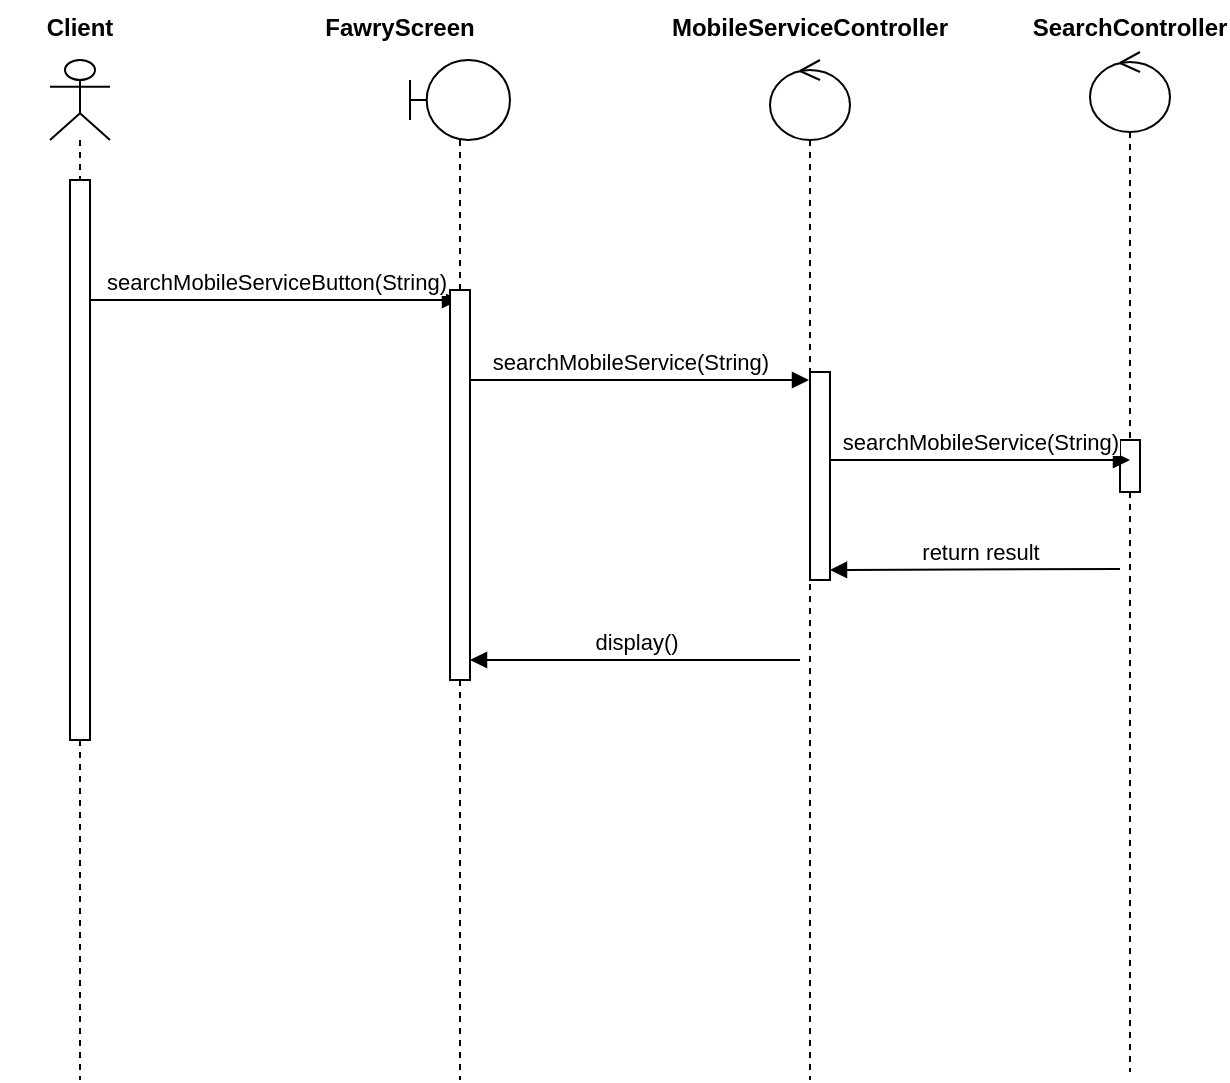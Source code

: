 <mxfile version="20.2.3" type="device"><diagram id="kgpKYQtTHZ0yAKxKKP6v" name="Page-1"><mxGraphModel dx="1038" dy="649" grid="1" gridSize="10" guides="1" tooltips="1" connect="1" arrows="1" fold="1" page="1" pageScale="1" pageWidth="850" pageHeight="1100" math="0" shadow="0"><root><mxCell id="0"/><mxCell id="1" parent="0"/><object label="" id="XW2cbvjPMWxW-iFMFWoA-5"><mxCell style="shape=umlLifeline;participant=umlActor;perimeter=lifelinePerimeter;whiteSpace=wrap;html=1;container=1;collapsible=0;recursiveResize=0;verticalAlign=top;spacingTop=36;outlineConnect=0;" parent="1" vertex="1"><mxGeometry x="40" y="40" width="30" height="510" as="geometry"/></mxCell></object><mxCell id="XW2cbvjPMWxW-iFMFWoA-17" value="searchMobileServiceButton(String)" style="html=1;verticalAlign=bottom;endArrow=block;rounded=0;" parent="XW2cbvjPMWxW-iFMFWoA-5" target="XW2cbvjPMWxW-iFMFWoA-8" edge="1"><mxGeometry width="80" relative="1" as="geometry"><mxPoint x="20" y="120" as="sourcePoint"/><mxPoint x="100" y="120" as="targetPoint"/></mxGeometry></mxCell><mxCell id="XW2cbvjPMWxW-iFMFWoA-24" value="" style="html=1;points=[];perimeter=orthogonalPerimeter;" parent="XW2cbvjPMWxW-iFMFWoA-5" vertex="1"><mxGeometry x="10" y="60" width="10" height="280" as="geometry"/></mxCell><mxCell id="XW2cbvjPMWxW-iFMFWoA-7" value="Client" style="text;align=center;fontStyle=1;verticalAlign=middle;spacingLeft=3;spacingRight=3;strokeColor=none;rotatable=0;points=[[0,0.5],[1,0.5]];portConstraint=eastwest;" parent="1" vertex="1"><mxGeometry x="15" y="10" width="80" height="26" as="geometry"/></mxCell><mxCell id="XW2cbvjPMWxW-iFMFWoA-8" value="" style="shape=umlLifeline;participant=umlBoundary;perimeter=lifelinePerimeter;whiteSpace=wrap;html=1;container=1;collapsible=0;recursiveResize=0;verticalAlign=top;spacingTop=36;outlineConnect=0;" parent="1" vertex="1"><mxGeometry x="220" y="40" width="50" height="510" as="geometry"/></mxCell><mxCell id="XW2cbvjPMWxW-iFMFWoA-18" value="searchMobileService(String)" style="html=1;verticalAlign=bottom;endArrow=block;rounded=0;" parent="XW2cbvjPMWxW-iFMFWoA-8" target="7_SwUjMxltrhO3Q5nM9n-3" edge="1"><mxGeometry x="0.003" width="80" relative="1" as="geometry"><mxPoint x="20" y="160" as="sourcePoint"/><mxPoint x="189.5" y="160" as="targetPoint"/><mxPoint as="offset"/></mxGeometry></mxCell><mxCell id="XW2cbvjPMWxW-iFMFWoA-25" value="" style="html=1;points=[];perimeter=orthogonalPerimeter;" parent="XW2cbvjPMWxW-iFMFWoA-8" vertex="1"><mxGeometry x="20" y="115" width="10" height="195" as="geometry"/></mxCell><mxCell id="XW2cbvjPMWxW-iFMFWoA-9" value="FawryScreen" style="text;align=center;fontStyle=1;verticalAlign=middle;spacingLeft=3;spacingRight=3;strokeColor=none;rotatable=0;points=[[0,0.5],[1,0.5]];portConstraint=eastwest;" parent="1" vertex="1"><mxGeometry x="175" y="10" width="80" height="26" as="geometry"/></mxCell><mxCell id="XW2cbvjPMWxW-iFMFWoA-11" value="SearchController" style="text;align=center;fontStyle=1;verticalAlign=middle;spacingLeft=3;spacingRight=3;strokeColor=none;rotatable=0;points=[[0,0.5],[1,0.5]];portConstraint=eastwest;" parent="1" vertex="1"><mxGeometry x="540" y="10" width="80" height="26" as="geometry"/></mxCell><mxCell id="7_SwUjMxltrhO3Q5nM9n-3" value="" style="shape=umlLifeline;participant=umlControl;perimeter=lifelinePerimeter;whiteSpace=wrap;html=1;container=1;collapsible=0;recursiveResize=0;verticalAlign=top;spacingTop=36;outlineConnect=0;" vertex="1" parent="1"><mxGeometry x="400" y="40" width="40" height="510" as="geometry"/></mxCell><mxCell id="7_SwUjMxltrhO3Q5nM9n-6" value="" style="html=1;points=[];perimeter=orthogonalPerimeter;" vertex="1" parent="7_SwUjMxltrhO3Q5nM9n-3"><mxGeometry x="20" y="156" width="10" height="104" as="geometry"/></mxCell><mxCell id="7_SwUjMxltrhO3Q5nM9n-4" value="MobileServiceController" style="text;align=center;fontStyle=1;verticalAlign=middle;spacingLeft=3;spacingRight=3;strokeColor=none;rotatable=0;points=[[0,0.5],[1,0.5]];portConstraint=eastwest;" vertex="1" parent="1"><mxGeometry x="380" y="10" width="80" height="26" as="geometry"/></mxCell><mxCell id="7_SwUjMxltrhO3Q5nM9n-5" value="" style="shape=umlLifeline;participant=umlControl;perimeter=lifelinePerimeter;whiteSpace=wrap;html=1;container=1;collapsible=0;recursiveResize=0;verticalAlign=top;spacingTop=36;outlineConnect=0;" vertex="1" parent="1"><mxGeometry x="560" y="36" width="40" height="510" as="geometry"/></mxCell><mxCell id="7_SwUjMxltrhO3Q5nM9n-11" value="" style="html=1;points=[];perimeter=orthogonalPerimeter;" vertex="1" parent="7_SwUjMxltrhO3Q5nM9n-5"><mxGeometry x="15" y="194" width="10" height="26" as="geometry"/></mxCell><mxCell id="7_SwUjMxltrhO3Q5nM9n-8" value="searchMobileService(String)" style="html=1;verticalAlign=bottom;endArrow=block;rounded=0;exitX=1;exitY=0.423;exitDx=0;exitDy=0;exitPerimeter=0;" edge="1" parent="1" source="7_SwUjMxltrhO3Q5nM9n-6"><mxGeometry x="0.003" width="80" relative="1" as="geometry"><mxPoint x="440" y="240" as="sourcePoint"/><mxPoint x="580" y="240" as="targetPoint"/><mxPoint as="offset"/></mxGeometry></mxCell><mxCell id="7_SwUjMxltrhO3Q5nM9n-9" value="return result" style="html=1;verticalAlign=bottom;endArrow=block;rounded=0;" edge="1" parent="1"><mxGeometry x="-0.032" width="80" relative="1" as="geometry"><mxPoint x="575" y="294.5" as="sourcePoint"/><mxPoint x="430" y="295" as="targetPoint"/><mxPoint as="offset"/></mxGeometry></mxCell><mxCell id="7_SwUjMxltrhO3Q5nM9n-10" value="display()" style="html=1;verticalAlign=bottom;endArrow=block;rounded=0;" edge="1" parent="1"><mxGeometry x="-0.003" width="80" relative="1" as="geometry"><mxPoint x="415" y="340" as="sourcePoint"/><mxPoint x="250" y="340" as="targetPoint"/><mxPoint as="offset"/></mxGeometry></mxCell></root></mxGraphModel></diagram></mxfile>